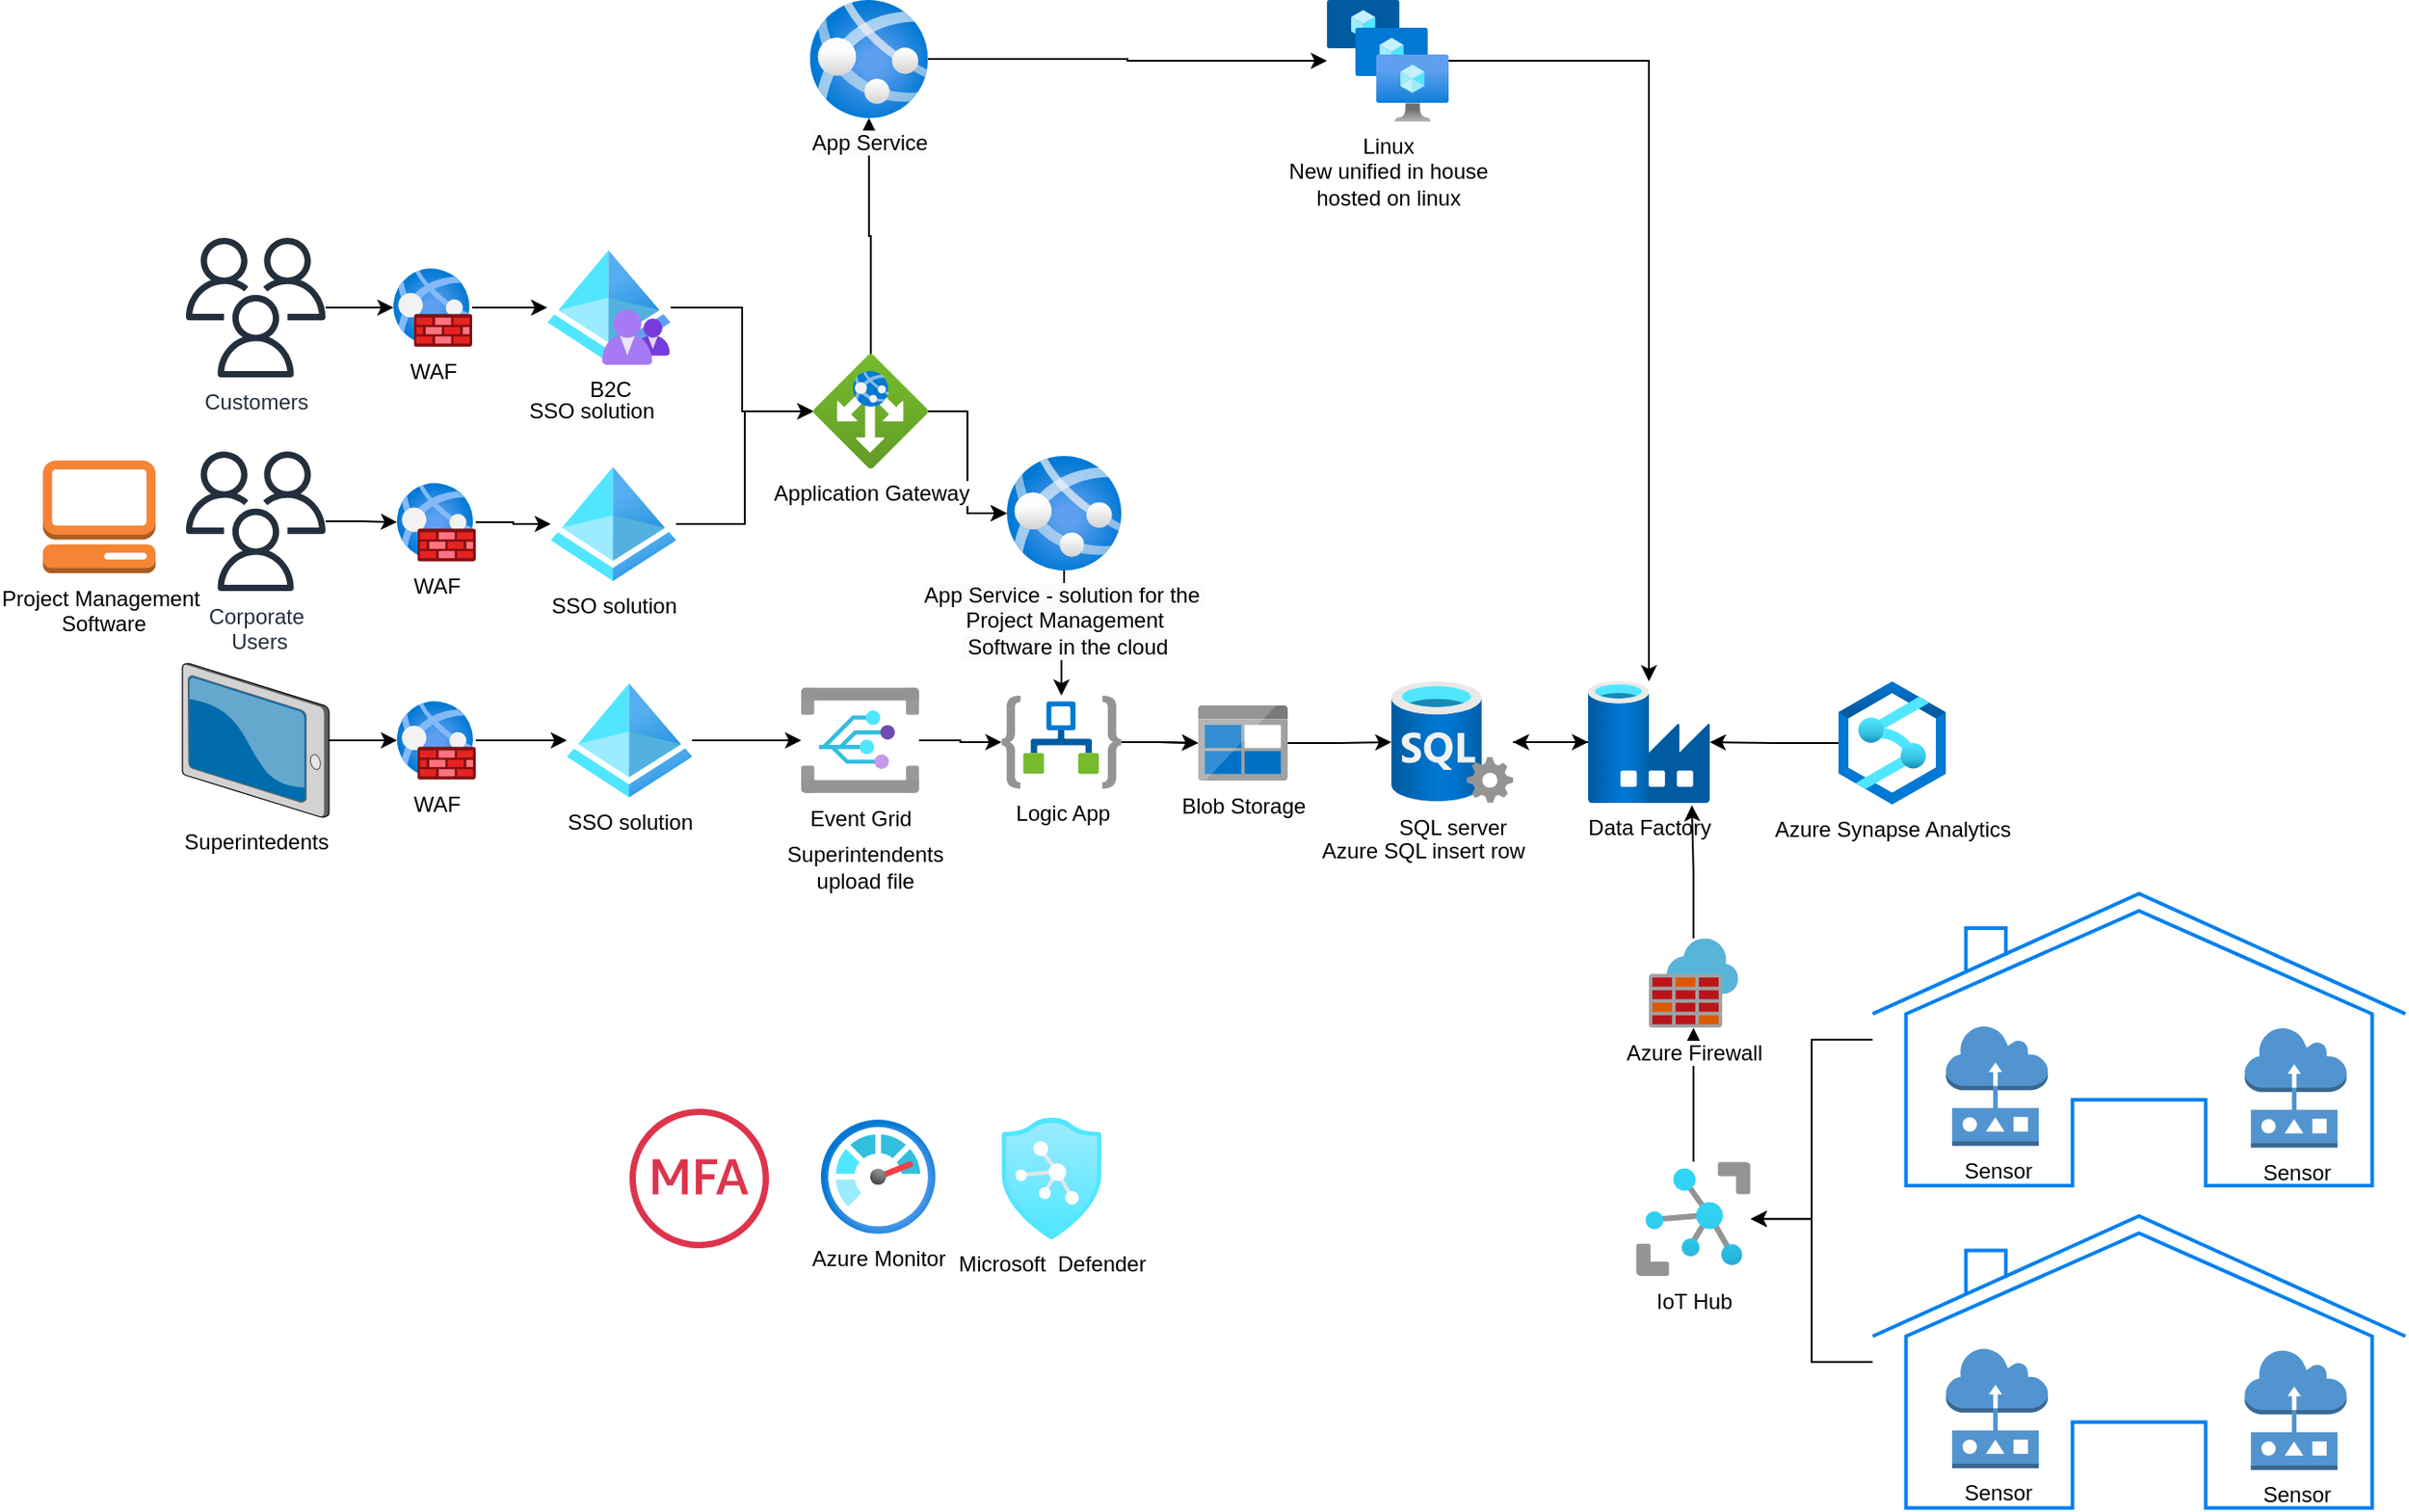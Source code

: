 <mxfile version="21.7.4" type="github">
  <diagram name="Page-1" id="uX7iK6uK5vU3SJ1vi2Ko">
    <mxGraphModel dx="2927" dy="1156" grid="1" gridSize="10" guides="1" tooltips="1" connect="1" arrows="1" fold="1" page="1" pageScale="1" pageWidth="827" pageHeight="1169" math="0" shadow="0">
      <root>
        <mxCell id="0" />
        <mxCell id="1" parent="0" />
        <mxCell id="uQ6KeucCvVsSUXezUilE-80" style="edgeStyle=orthogonalEdgeStyle;rounded=0;orthogonalLoop=1;jettySize=auto;html=1;" parent="1" source="uQ6KeucCvVsSUXezUilE-12" target="uQ6KeucCvVsSUXezUilE-76" edge="1">
          <mxGeometry relative="1" as="geometry" />
        </mxCell>
        <mxCell id="uQ6KeucCvVsSUXezUilE-89" style="edgeStyle=orthogonalEdgeStyle;rounded=0;orthogonalLoop=1;jettySize=auto;html=1;" parent="1" source="uQ6KeucCvVsSUXezUilE-76" target="uQ6KeucCvVsSUXezUilE-17" edge="1">
          <mxGeometry relative="1" as="geometry" />
        </mxCell>
        <mxCell id="uQ6KeucCvVsSUXezUilE-12" value="Logic App" style="image;aspect=fixed;html=1;points=[];align=center;fontSize=12;image=img/lib/azure2/integration/Logic_Apps.svg;" parent="1" vertex="1">
          <mxGeometry x="178" y="719" width="67" height="52" as="geometry" />
        </mxCell>
        <mxCell id="uQ6KeucCvVsSUXezUilE-115" style="edgeStyle=orthogonalEdgeStyle;rounded=0;orthogonalLoop=1;jettySize=auto;html=1;" parent="1" source="uQ6KeucCvVsSUXezUilE-15" target="uQ6KeucCvVsSUXezUilE-17" edge="1">
          <mxGeometry relative="1" as="geometry" />
        </mxCell>
        <mxCell id="uQ6KeucCvVsSUXezUilE-15" value="Data Factory&lt;br&gt;" style="image;aspect=fixed;html=1;points=[];align=center;fontSize=12;image=img/lib/azure2/databases/Data_Factory.svg;" parent="1" vertex="1">
          <mxGeometry x="506" y="711" width="68" height="68" as="geometry" />
        </mxCell>
        <mxCell id="uQ6KeucCvVsSUXezUilE-20" style="edgeStyle=orthogonalEdgeStyle;rounded=0;orthogonalLoop=1;jettySize=auto;html=1;" parent="1" source="uQ6KeucCvVsSUXezUilE-19" target="uQ6KeucCvVsSUXezUilE-15" edge="1">
          <mxGeometry relative="1" as="geometry" />
        </mxCell>
        <mxCell id="uQ6KeucCvVsSUXezUilE-19" value="Azure Synapse Analytics" style="image;aspect=fixed;html=1;points=[];align=center;fontSize=12;image=img/lib/azure2/analytics/Azure_Synapse_Analytics.svg;" parent="1" vertex="1">
          <mxGeometry x="646" y="711" width="60" height="69" as="geometry" />
        </mxCell>
        <mxCell id="uQ6KeucCvVsSUXezUilE-25" value="Corporate&lt;br&gt;&amp;nbsp;Users" style="sketch=0;outlineConnect=0;fontColor=#232F3E;gradientColor=none;fillColor=#232F3D;strokeColor=none;dashed=0;verticalLabelPosition=bottom;verticalAlign=top;align=center;html=1;fontSize=12;fontStyle=0;aspect=fixed;pointerEvents=1;shape=mxgraph.aws4.users;" parent="1" vertex="1">
          <mxGeometry x="-278" y="582.5" width="78" height="78" as="geometry" />
        </mxCell>
        <mxCell id="uQ6KeucCvVsSUXezUilE-27" value="Microsoft&amp;nbsp; Defender" style="image;aspect=fixed;html=1;points=[];align=center;fontSize=12;image=img/lib/azure2/security/Azure_Defender.svg;" parent="1" vertex="1">
          <mxGeometry x="178" y="955" width="56.0" height="68" as="geometry" />
        </mxCell>
        <mxCell id="uQ6KeucCvVsSUXezUilE-28" value="Azure Monitor" style="image;aspect=fixed;html=1;points=[];align=center;fontSize=12;image=img/lib/azure2/management_governance/Monitor.svg;" parent="1" vertex="1">
          <mxGeometry x="77" y="956" width="64" height="64" as="geometry" />
        </mxCell>
        <mxCell id="uQ6KeucCvVsSUXezUilE-108" style="edgeStyle=orthogonalEdgeStyle;rounded=0;orthogonalLoop=1;jettySize=auto;html=1;entryX=0.853;entryY=1.018;entryDx=0;entryDy=0;entryPerimeter=0;" parent="1" source="ncKiIjNfLW5vo9ADEmb6-10" target="uQ6KeucCvVsSUXezUilE-15" edge="1">
          <mxGeometry relative="1" as="geometry">
            <mxPoint x="567.9" y="919.0" as="targetPoint" />
          </mxGeometry>
        </mxCell>
        <mxCell id="ncKiIjNfLW5vo9ADEmb6-13" style="edgeStyle=orthogonalEdgeStyle;rounded=0;orthogonalLoop=1;jettySize=auto;html=1;" edge="1" parent="1" source="uQ6KeucCvVsSUXezUilE-29" target="ncKiIjNfLW5vo9ADEmb6-10">
          <mxGeometry relative="1" as="geometry" />
        </mxCell>
        <mxCell id="uQ6KeucCvVsSUXezUilE-29" value="IoT Hub&lt;br&gt;" style="image;aspect=fixed;html=1;points=[];align=center;fontSize=12;image=img/lib/azure2/iot/IoT_Hub.svg;" parent="1" vertex="1">
          <mxGeometry x="532.9" y="979.63" width="64" height="64" as="geometry" />
        </mxCell>
        <mxCell id="uQ6KeucCvVsSUXezUilE-31" value="Superintedents" style="verticalLabelPosition=bottom;sketch=0;aspect=fixed;html=1;verticalAlign=top;strokeColor=none;align=center;outlineConnect=0;shape=mxgraph.citrix.tablet_2;" parent="1" vertex="1">
          <mxGeometry x="-280" y="701" width="82" height="86" as="geometry" />
        </mxCell>
        <mxCell id="uQ6KeucCvVsSUXezUilE-34" value="Project Management&lt;br&gt;&amp;nbsp;Software" style="outlineConnect=0;dashed=0;verticalLabelPosition=bottom;verticalAlign=top;align=center;html=1;shape=mxgraph.aws3.management_console;fillColor=#F58534;gradientColor=none;" parent="1" vertex="1">
          <mxGeometry x="-358" y="587.5" width="63" height="63" as="geometry" />
        </mxCell>
        <mxCell id="uQ6KeucCvVsSUXezUilE-38" value="" style="edgeStyle=orthogonalEdgeStyle;rounded=0;orthogonalLoop=1;jettySize=auto;html=1;" parent="1" source="ncKiIjNfLW5vo9ADEmb6-4" target="uQ6KeucCvVsSUXezUilE-37" edge="1">
          <mxGeometry relative="1" as="geometry">
            <mxPoint x="-506" y="554" as="sourcePoint" />
            <mxPoint x="-254" y="554" as="targetPoint" />
          </mxGeometry>
        </mxCell>
        <mxCell id="uQ6KeucCvVsSUXezUilE-141" style="edgeStyle=orthogonalEdgeStyle;rounded=0;orthogonalLoop=1;jettySize=auto;html=1;" parent="1" source="uQ6KeucCvVsSUXezUilE-37" target="uQ6KeucCvVsSUXezUilE-133" edge="1">
          <mxGeometry relative="1" as="geometry" />
        </mxCell>
        <mxCell id="uQ6KeucCvVsSUXezUilE-37" value="SSO solution&lt;br&gt;" style="image;aspect=fixed;html=1;points=[];align=center;fontSize=12;image=img/lib/azure2/identity/Azure_Active_Directory.svg;" parent="1" vertex="1">
          <mxGeometry x="-74" y="591" width="70" height="64" as="geometry" />
        </mxCell>
        <mxCell id="uQ6KeucCvVsSUXezUilE-71" style="edgeStyle=orthogonalEdgeStyle;rounded=0;orthogonalLoop=1;jettySize=auto;html=1;" parent="1" source="uQ6KeucCvVsSUXezUilE-47" target="uQ6KeucCvVsSUXezUilE-29" edge="1">
          <mxGeometry relative="1" as="geometry" />
        </mxCell>
        <mxCell id="uQ6KeucCvVsSUXezUilE-47" value="" style="html=1;verticalLabelPosition=bottom;align=center;labelBackgroundColor=#ffffff;verticalAlign=top;strokeWidth=2;strokeColor=#0080F0;shadow=0;dashed=0;shape=mxgraph.ios7.icons.home;" parent="1" vertex="1">
          <mxGeometry x="665.13" y="829.74" width="297.87" height="163.26" as="geometry" />
        </mxCell>
        <mxCell id="uQ6KeucCvVsSUXezUilE-51" value="Sensor&lt;br&gt;" style="outlineConnect=0;dashed=0;verticalLabelPosition=bottom;verticalAlign=top;align=center;html=1;shape=mxgraph.aws3.sensor;fillColor=#5294CF;gradientColor=none;" parent="1" vertex="1">
          <mxGeometry x="873.18" y="904.74" width="56.95" height="67" as="geometry" />
        </mxCell>
        <mxCell id="uQ6KeucCvVsSUXezUilE-55" value="Sensor&lt;br&gt;" style="outlineConnect=0;dashed=0;verticalLabelPosition=bottom;verticalAlign=top;align=center;html=1;shape=mxgraph.aws3.sensor;fillColor=#5294CF;gradientColor=none;" parent="1" vertex="1">
          <mxGeometry x="706.13" y="903.74" width="56.95" height="67" as="geometry" />
        </mxCell>
        <mxCell id="uQ6KeucCvVsSUXezUilE-69" style="edgeStyle=orthogonalEdgeStyle;rounded=0;orthogonalLoop=1;jettySize=auto;html=1;" parent="1" source="uQ6KeucCvVsSUXezUilE-66" target="uQ6KeucCvVsSUXezUilE-29" edge="1">
          <mxGeometry relative="1" as="geometry" />
        </mxCell>
        <mxCell id="uQ6KeucCvVsSUXezUilE-66" value="" style="html=1;verticalLabelPosition=bottom;align=center;labelBackgroundColor=#ffffff;verticalAlign=top;strokeWidth=2;strokeColor=#0080F0;shadow=0;dashed=0;shape=mxgraph.ios7.icons.home;" parent="1" vertex="1">
          <mxGeometry x="665.13" y="1010" width="297.87" height="163.26" as="geometry" />
        </mxCell>
        <mxCell id="uQ6KeucCvVsSUXezUilE-67" value="Sensor&lt;br&gt;" style="outlineConnect=0;dashed=0;verticalLabelPosition=bottom;verticalAlign=top;align=center;html=1;shape=mxgraph.aws3.sensor;fillColor=#5294CF;gradientColor=none;" parent="1" vertex="1">
          <mxGeometry x="873.18" y="1085" width="56.95" height="67" as="geometry" />
        </mxCell>
        <mxCell id="uQ6KeucCvVsSUXezUilE-68" value="Sensor&lt;br&gt;" style="outlineConnect=0;dashed=0;verticalLabelPosition=bottom;verticalAlign=top;align=center;html=1;shape=mxgraph.aws3.sensor;fillColor=#5294CF;gradientColor=none;" parent="1" vertex="1">
          <mxGeometry x="706.13" y="1084" width="56.95" height="67" as="geometry" />
        </mxCell>
        <mxCell id="uQ6KeucCvVsSUXezUilE-72" value="" style="edgeStyle=orthogonalEdgeStyle;rounded=0;orthogonalLoop=1;jettySize=auto;html=1;" parent="1" source="ncKiIjNfLW5vo9ADEmb6-5" target="uQ6KeucCvVsSUXezUilE-35" edge="1">
          <mxGeometry relative="1" as="geometry">
            <mxPoint x="-118" y="744" as="sourcePoint" />
            <mxPoint x="103" y="1071" as="targetPoint" />
          </mxGeometry>
        </mxCell>
        <mxCell id="uQ6KeucCvVsSUXezUilE-35" value="SSO solution&lt;br&gt;" style="image;aspect=fixed;html=1;points=[];align=center;fontSize=12;image=img/lib/azure2/identity/Azure_Active_Directory.svg;" parent="1" vertex="1">
          <mxGeometry x="-65" y="712" width="70" height="64" as="geometry" />
        </mxCell>
        <mxCell id="uQ6KeucCvVsSUXezUilE-73" value="Customers" style="sketch=0;outlineConnect=0;fontColor=#232F3E;gradientColor=none;fillColor=#232F3D;strokeColor=none;dashed=0;verticalLabelPosition=bottom;verticalAlign=top;align=center;html=1;fontSize=12;fontStyle=0;aspect=fixed;pointerEvents=1;shape=mxgraph.aws4.users;" parent="1" vertex="1">
          <mxGeometry x="-278" y="463" width="78" height="78" as="geometry" />
        </mxCell>
        <mxCell id="uQ6KeucCvVsSUXezUilE-82" value="Superintendents upload file" style="text;strokeColor=none;align=center;fillColor=none;html=1;verticalAlign=middle;whiteSpace=wrap;rounded=0;" parent="1" vertex="1">
          <mxGeometry x="71.88" y="799.74" width="60" height="30" as="geometry" />
        </mxCell>
        <mxCell id="uQ6KeucCvVsSUXezUilE-100" style="edgeStyle=orthogonalEdgeStyle;rounded=0;orthogonalLoop=1;jettySize=auto;html=1;" parent="1" source="uQ6KeucCvVsSUXezUilE-17" target="uQ6KeucCvVsSUXezUilE-15" edge="1">
          <mxGeometry relative="1" as="geometry" />
        </mxCell>
        <mxCell id="uQ6KeucCvVsSUXezUilE-17" value="SQL server&lt;br&gt;" style="image;aspect=fixed;html=1;points=[];align=center;fontSize=12;image=img/lib/azure2/databases/SQL_Server.svg;" parent="1" vertex="1">
          <mxGeometry x="396" y="711" width="68" height="68" as="geometry" />
        </mxCell>
        <mxCell id="uQ6KeucCvVsSUXezUilE-90" value="Azure SQL insert row" style="text;strokeColor=none;align=center;fillColor=none;html=1;verticalAlign=middle;whiteSpace=wrap;rounded=0;" parent="1" vertex="1">
          <mxGeometry x="339.0" y="776" width="150" height="60" as="geometry" />
        </mxCell>
        <mxCell id="uQ6KeucCvVsSUXezUilE-101" value="" style="edgeStyle=orthogonalEdgeStyle;rounded=0;orthogonalLoop=1;jettySize=auto;html=1;" parent="1" source="uQ6KeucCvVsSUXezUilE-12" target="uQ6KeucCvVsSUXezUilE-76" edge="1">
          <mxGeometry relative="1" as="geometry">
            <mxPoint x="233" y="746" as="sourcePoint" />
            <mxPoint x="367" y="745" as="targetPoint" />
          </mxGeometry>
        </mxCell>
        <mxCell id="uQ6KeucCvVsSUXezUilE-76" value="Blob Storage&lt;br&gt;" style="image;sketch=0;aspect=fixed;html=1;points=[];align=center;fontSize=12;image=img/lib/mscae/BlobBlock.svg;" parent="1" vertex="1">
          <mxGeometry x="288" y="724.5" width="50" height="42" as="geometry" />
        </mxCell>
        <mxCell id="uQ6KeucCvVsSUXezUilE-102" value="" style="edgeStyle=orthogonalEdgeStyle;rounded=0;orthogonalLoop=1;jettySize=auto;html=1;" parent="1" source="uQ6KeucCvVsSUXezUilE-35" target="uQ6KeucCvVsSUXezUilE-79" edge="1">
          <mxGeometry relative="1" as="geometry">
            <mxPoint x="6" y="744" as="sourcePoint" />
            <mxPoint x="166" y="746" as="targetPoint" />
          </mxGeometry>
        </mxCell>
        <mxCell id="uQ6KeucCvVsSUXezUilE-103" style="edgeStyle=orthogonalEdgeStyle;rounded=0;orthogonalLoop=1;jettySize=auto;html=1;" parent="1" source="uQ6KeucCvVsSUXezUilE-79" target="uQ6KeucCvVsSUXezUilE-12" edge="1">
          <mxGeometry relative="1" as="geometry" />
        </mxCell>
        <mxCell id="uQ6KeucCvVsSUXezUilE-79" value="Event Grid&lt;br&gt;" style="image;aspect=fixed;html=1;points=[];align=center;fontSize=12;image=img/lib/azure2/integration/Event_Grid_Domains.svg;" parent="1" vertex="1">
          <mxGeometry x="66" y="714.5" width="65.88" height="59" as="geometry" />
        </mxCell>
        <mxCell id="uQ6KeucCvVsSUXezUilE-105" value="" style="edgeStyle=orthogonalEdgeStyle;rounded=0;orthogonalLoop=1;jettySize=auto;html=1;" parent="1" source="ncKiIjNfLW5vo9ADEmb6-2" target="uQ6KeucCvVsSUXezUilE-104" edge="1">
          <mxGeometry relative="1" as="geometry">
            <mxPoint x="-142" y="502" as="sourcePoint" />
            <mxPoint x="93" y="505" as="targetPoint" />
          </mxGeometry>
        </mxCell>
        <mxCell id="uQ6KeucCvVsSUXezUilE-139" style="edgeStyle=orthogonalEdgeStyle;rounded=0;orthogonalLoop=1;jettySize=auto;html=1;" parent="1" source="uQ6KeucCvVsSUXezUilE-104" target="uQ6KeucCvVsSUXezUilE-133" edge="1">
          <mxGeometry relative="1" as="geometry" />
        </mxCell>
        <mxCell id="uQ6KeucCvVsSUXezUilE-104" value="B2C" style="image;aspect=fixed;html=1;points=[];align=center;fontSize=12;image=img/lib/azure2/identity/Azure_AD_B2C.svg;" parent="1" vertex="1">
          <mxGeometry x="-76" y="470" width="69" height="64" as="geometry" />
        </mxCell>
        <mxCell id="uQ6KeucCvVsSUXezUilE-116" value="SSO solution" style="text;strokeColor=none;align=center;fillColor=none;html=1;verticalAlign=middle;whiteSpace=wrap;rounded=0;" parent="1" vertex="1">
          <mxGeometry x="-101.5" y="535" width="100" height="50" as="geometry" />
        </mxCell>
        <mxCell id="uQ6KeucCvVsSUXezUilE-132" style="edgeStyle=orthogonalEdgeStyle;rounded=0;orthogonalLoop=1;jettySize=auto;html=1;" parent="1" source="uQ6KeucCvVsSUXezUilE-119" target="uQ6KeucCvVsSUXezUilE-15" edge="1">
          <mxGeometry relative="1" as="geometry" />
        </mxCell>
        <mxCell id="uQ6KeucCvVsSUXezUilE-119" value="Linux&lt;br style=&quot;border-color: var(--border-color);&quot;&gt;New unified in house&lt;br style=&quot;border-color: var(--border-color);&quot;&gt;hosted on linux" style="image;aspect=fixed;html=1;points=[];align=center;fontSize=12;image=img/lib/azure2/compute/VM_Scale_Sets.svg;" parent="1" vertex="1">
          <mxGeometry x="360" y="330" width="68" height="68" as="geometry" />
        </mxCell>
        <mxCell id="uQ6KeucCvVsSUXezUilE-142" style="edgeStyle=orthogonalEdgeStyle;rounded=0;orthogonalLoop=1;jettySize=auto;html=1;" parent="1" source="uQ6KeucCvVsSUXezUilE-133" target="uQ6KeucCvVsSUXezUilE-140" edge="1">
          <mxGeometry relative="1" as="geometry" />
        </mxCell>
        <mxCell id="uQ6KeucCvVsSUXezUilE-143" style="edgeStyle=orthogonalEdgeStyle;rounded=0;orthogonalLoop=1;jettySize=auto;html=1;" parent="1" source="uQ6KeucCvVsSUXezUilE-133" target="uQ6KeucCvVsSUXezUilE-140" edge="1">
          <mxGeometry relative="1" as="geometry" />
        </mxCell>
        <mxCell id="uQ6KeucCvVsSUXezUilE-144" style="edgeStyle=orthogonalEdgeStyle;rounded=0;orthogonalLoop=1;jettySize=auto;html=1;" parent="1" source="uQ6KeucCvVsSUXezUilE-133" target="uQ6KeucCvVsSUXezUilE-138" edge="1">
          <mxGeometry relative="1" as="geometry" />
        </mxCell>
        <mxCell id="uQ6KeucCvVsSUXezUilE-133" value="Application Gateway" style="image;aspect=fixed;html=1;points=[];align=center;fontSize=12;image=img/lib/azure2/networking/Application_Gateways.svg;" parent="1" vertex="1">
          <mxGeometry x="72.88" y="528" width="64" height="64" as="geometry" />
        </mxCell>
        <mxCell id="uQ6KeucCvVsSUXezUilE-146" style="edgeStyle=orthogonalEdgeStyle;rounded=0;orthogonalLoop=1;jettySize=auto;html=1;" parent="1" source="uQ6KeucCvVsSUXezUilE-138" target="uQ6KeucCvVsSUXezUilE-119" edge="1">
          <mxGeometry relative="1" as="geometry" />
        </mxCell>
        <mxCell id="uQ6KeucCvVsSUXezUilE-138" value="&lt;span style=&quot;color: rgb(0, 0, 0); font-family: Helvetica; font-size: 12px; font-style: normal; font-variant-ligatures: normal; font-variant-caps: normal; font-weight: 400; letter-spacing: normal; orphans: 2; text-align: center; text-indent: 0px; text-transform: none; widows: 2; word-spacing: 0px; -webkit-text-stroke-width: 0px; background-color: rgb(251, 251, 251); text-decoration-thickness: initial; text-decoration-style: initial; text-decoration-color: initial; float: none; display: inline !important;&quot;&gt;App Service&lt;/span&gt;" style="image;aspect=fixed;html=1;points=[];align=center;fontSize=12;image=img/lib/azure2/compute/App_Services.svg;" parent="1" vertex="1">
          <mxGeometry x="70.88" y="330" width="66" height="66" as="geometry" />
        </mxCell>
        <mxCell id="uQ6KeucCvVsSUXezUilE-145" style="edgeStyle=orthogonalEdgeStyle;rounded=0;orthogonalLoop=1;jettySize=auto;html=1;" parent="1" source="uQ6KeucCvVsSUXezUilE-140" target="uQ6KeucCvVsSUXezUilE-12" edge="1">
          <mxGeometry relative="1" as="geometry" />
        </mxCell>
        <mxCell id="uQ6KeucCvVsSUXezUilE-140" value="&lt;span style=&quot;color: rgb(0, 0, 0); font-family: Helvetica; font-size: 12px; font-style: normal; font-variant-ligatures: normal; font-variant-caps: normal; font-weight: 400; letter-spacing: normal; orphans: 2; text-align: center; text-indent: 0px; text-transform: none; widows: 2; word-spacing: 0px; -webkit-text-stroke-width: 0px; background-color: rgb(251, 251, 251); text-decoration-thickness: initial; text-decoration-style: initial; text-decoration-color: initial; float: none; display: inline !important;&quot;&gt;App Service - solution for the&amp;nbsp;&lt;br&gt;Project Management&lt;/span&gt;&lt;br style=&quot;border-color: var(--border-color); color: rgb(0, 0, 0); font-family: Helvetica; font-size: 12px; font-style: normal; font-variant-ligatures: normal; font-variant-caps: normal; font-weight: 400; letter-spacing: normal; orphans: 2; text-align: center; text-indent: 0px; text-transform: none; widows: 2; word-spacing: 0px; -webkit-text-stroke-width: 0px; background-color: rgb(251, 251, 251); text-decoration-thickness: initial; text-decoration-style: initial; text-decoration-color: initial;&quot;&gt;&lt;span style=&quot;color: rgb(0, 0, 0); font-family: Helvetica; font-size: 12px; font-style: normal; font-variant-ligatures: normal; font-variant-caps: normal; font-weight: 400; letter-spacing: normal; orphans: 2; text-align: center; text-indent: 0px; text-transform: none; widows: 2; word-spacing: 0px; -webkit-text-stroke-width: 0px; background-color: rgb(251, 251, 251); text-decoration-thickness: initial; text-decoration-style: initial; text-decoration-color: initial; float: none; display: inline !important;&quot;&gt;&amp;nbsp;Software in the cloud&lt;/span&gt;" style="image;aspect=fixed;html=1;points=[];align=center;fontSize=12;image=img/lib/azure2/compute/App_Services.svg;" parent="1" vertex="1">
          <mxGeometry x="181" y="585" width="64" height="64" as="geometry" />
        </mxCell>
        <mxCell id="ncKiIjNfLW5vo9ADEmb6-3" value="" style="edgeStyle=orthogonalEdgeStyle;rounded=0;orthogonalLoop=1;jettySize=auto;html=1;" edge="1" parent="1" source="uQ6KeucCvVsSUXezUilE-73" target="ncKiIjNfLW5vo9ADEmb6-2">
          <mxGeometry relative="1" as="geometry">
            <mxPoint x="-142" y="502" as="sourcePoint" />
            <mxPoint x="-76" y="502" as="targetPoint" />
          </mxGeometry>
        </mxCell>
        <mxCell id="ncKiIjNfLW5vo9ADEmb6-2" value="WAF" style="image;aspect=fixed;html=1;points=[];align=center;fontSize=12;image=img/lib/azure2/networking/Web_Application_Firewall_Policies_WAF.svg;" vertex="1" parent="1">
          <mxGeometry x="-162" y="480" width="44" height="44" as="geometry" />
        </mxCell>
        <mxCell id="ncKiIjNfLW5vo9ADEmb6-6" value="" style="edgeStyle=orthogonalEdgeStyle;rounded=0;orthogonalLoop=1;jettySize=auto;html=1;" edge="1" parent="1" source="uQ6KeucCvVsSUXezUilE-31" target="ncKiIjNfLW5vo9ADEmb6-5">
          <mxGeometry relative="1" as="geometry">
            <mxPoint x="-198" y="744" as="sourcePoint" />
            <mxPoint x="-65" y="744" as="targetPoint" />
          </mxGeometry>
        </mxCell>
        <mxCell id="ncKiIjNfLW5vo9ADEmb6-5" value="WAF" style="image;aspect=fixed;html=1;points=[];align=center;fontSize=12;image=img/lib/azure2/networking/Web_Application_Firewall_Policies_WAF.svg;" vertex="1" parent="1">
          <mxGeometry x="-160" y="722" width="44" height="44" as="geometry" />
        </mxCell>
        <mxCell id="ncKiIjNfLW5vo9ADEmb6-7" value="" style="edgeStyle=orthogonalEdgeStyle;rounded=0;orthogonalLoop=1;jettySize=auto;html=1;" edge="1" parent="1" source="uQ6KeucCvVsSUXezUilE-25" target="ncKiIjNfLW5vo9ADEmb6-4">
          <mxGeometry relative="1" as="geometry">
            <mxPoint x="-200" y="622" as="sourcePoint" />
            <mxPoint x="-74" y="624" as="targetPoint" />
          </mxGeometry>
        </mxCell>
        <mxCell id="ncKiIjNfLW5vo9ADEmb6-4" value="WAF" style="image;aspect=fixed;html=1;points=[];align=center;fontSize=12;image=img/lib/azure2/networking/Web_Application_Firewall_Policies_WAF.svg;" vertex="1" parent="1">
          <mxGeometry x="-160" y="600" width="44" height="44" as="geometry" />
        </mxCell>
        <mxCell id="ncKiIjNfLW5vo9ADEmb6-9" value="" style="sketch=0;outlineConnect=0;fontColor=#232F3E;gradientColor=none;fillColor=#DD344C;strokeColor=none;dashed=0;verticalLabelPosition=bottom;verticalAlign=top;align=center;html=1;fontSize=12;fontStyle=0;aspect=fixed;pointerEvents=1;shape=mxgraph.aws4.mfa_token;" vertex="1" parent="1">
          <mxGeometry x="-30" y="950" width="78" height="78" as="geometry" />
        </mxCell>
        <mxCell id="ncKiIjNfLW5vo9ADEmb6-10" value="Azure Firewall" style="image;sketch=0;aspect=fixed;html=1;points=[];align=center;fontSize=12;image=img/lib/mscae/Azure_Firewall.svg;" vertex="1" parent="1">
          <mxGeometry x="539.9" y="854.74" width="50" height="50" as="geometry" />
        </mxCell>
      </root>
    </mxGraphModel>
  </diagram>
</mxfile>
